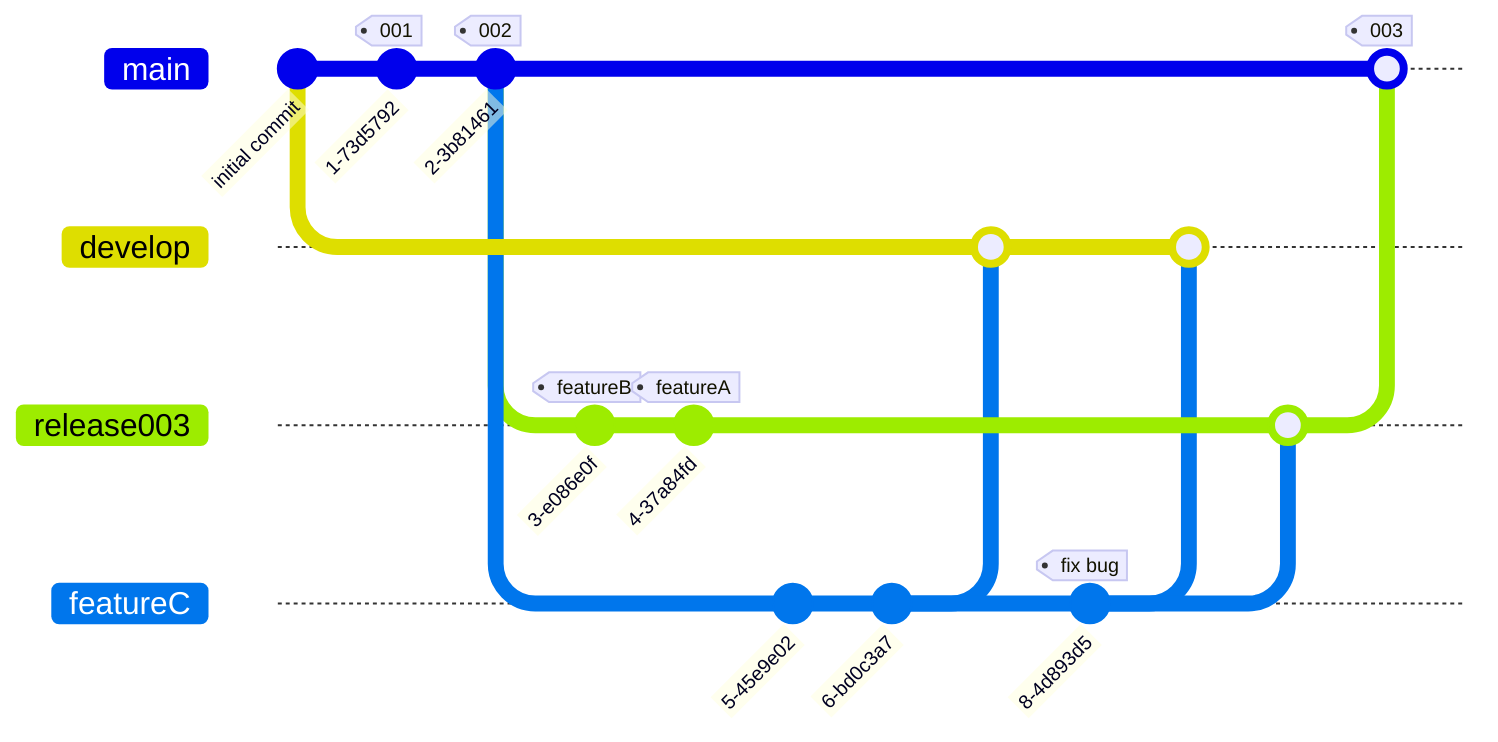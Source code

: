 %%{init: { 'logLevel': 'debug', 'theme': 'Light', 'gitGraph': {'showBranches': true, 'showCommitLabel':true}} }%%
gitGraph
        commit id: "initial commit"
        branch develop
        checkout main
        commit tag:"001"
        commit tag:"002"
        branch release003
        checkout release003
        commit tag:"featureB"
        commit tag:"featureA"
        checkout main
        branch featureC
        commit
        commit
        checkout develop
        merge featureC
        checkout featureC
        commit tag:"fix bug"
        checkout develop
        merge featureC
        checkout featureC
        checkout release003
        merge featureC
        checkout main
        merge release003 tag:"003"